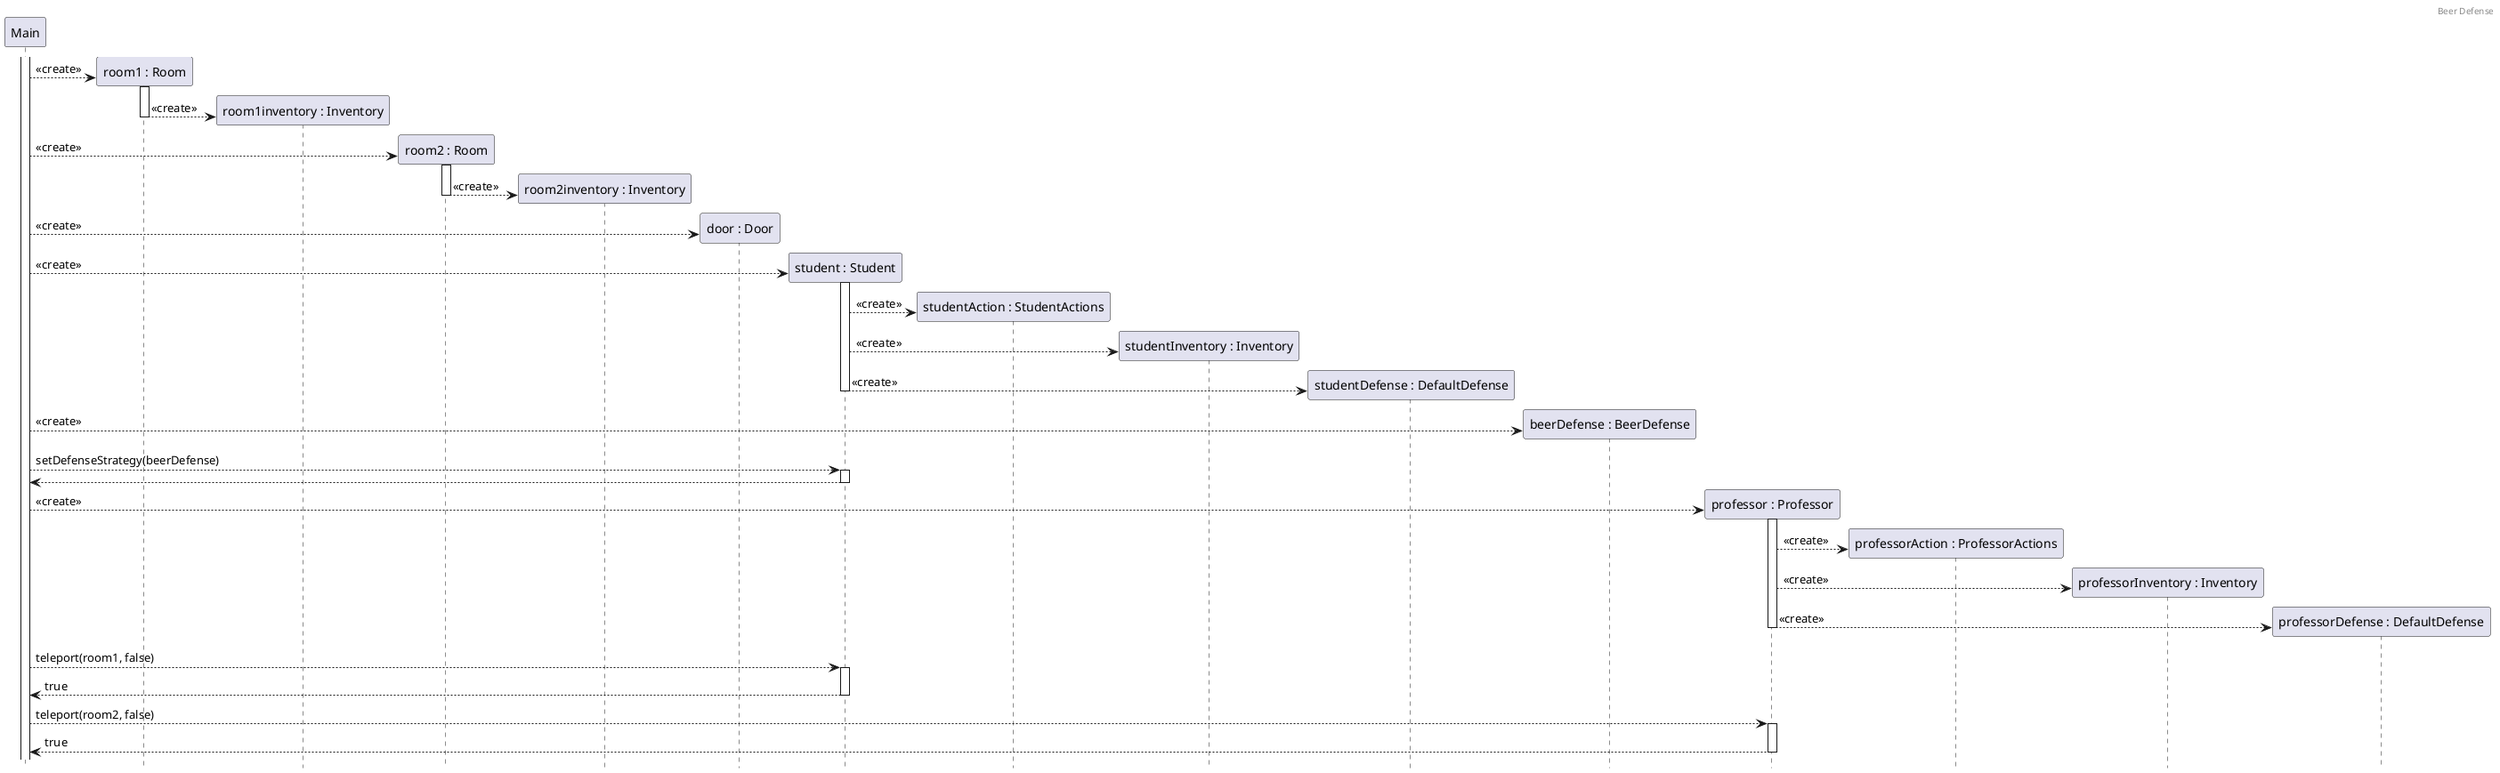 @startuml BeerDefense
header Beer Defense
hide footbox

participant main as "Main"
activate main

create room1 as "room1 : Room"
main --> room1 ++: <<create>>
create r1inv as "room1inventory : Inventory"
room1 --> r1inv --: <<create>>

create room2 as "room2 : Room"
main --> room2 ++: <<create>>
create r2inv as "room2inventory : Inventory"
room2 --> r2inv --: <<create>>

create door as "door : Door"
main --> door : <<create>>

create student as "student : Student"
main --> student ++: <<create>>
create studentAction as "studentAction : StudentActions"
student --> studentAction : <<create>>
create inventory as "studentInventory : Inventory"
student --> inventory : <<create>>
create defense as "studentDefense : DefaultDefense"
student --> defense --: <<create>>

create beerDefense as "beerDefense : BeerDefense"
main --> beerDefense : <<create>>

main --> student ++ : setDefenseStrategy(beerDefense)
return

create professor as "professor : Professor"
main --> professor ++: <<create>>
create action as "professorAction : ProfessorActions"
professor --> action : <<create>>
create profInventory as "professorInventory : Inventory"
professor --> profInventory : <<create>>
create profDefense as "professorDefense : DefaultDefense"
professor --> profDefense --: <<create>>

main --> student ++ : teleport(room1, false)
return true
' ez garantált, hiszen a szoba mérete legalább 1

main --> professor ++ : teleport(room2, false)
return true
' ez garantált, hiszen a szoba mérete legalább 1

@enduml